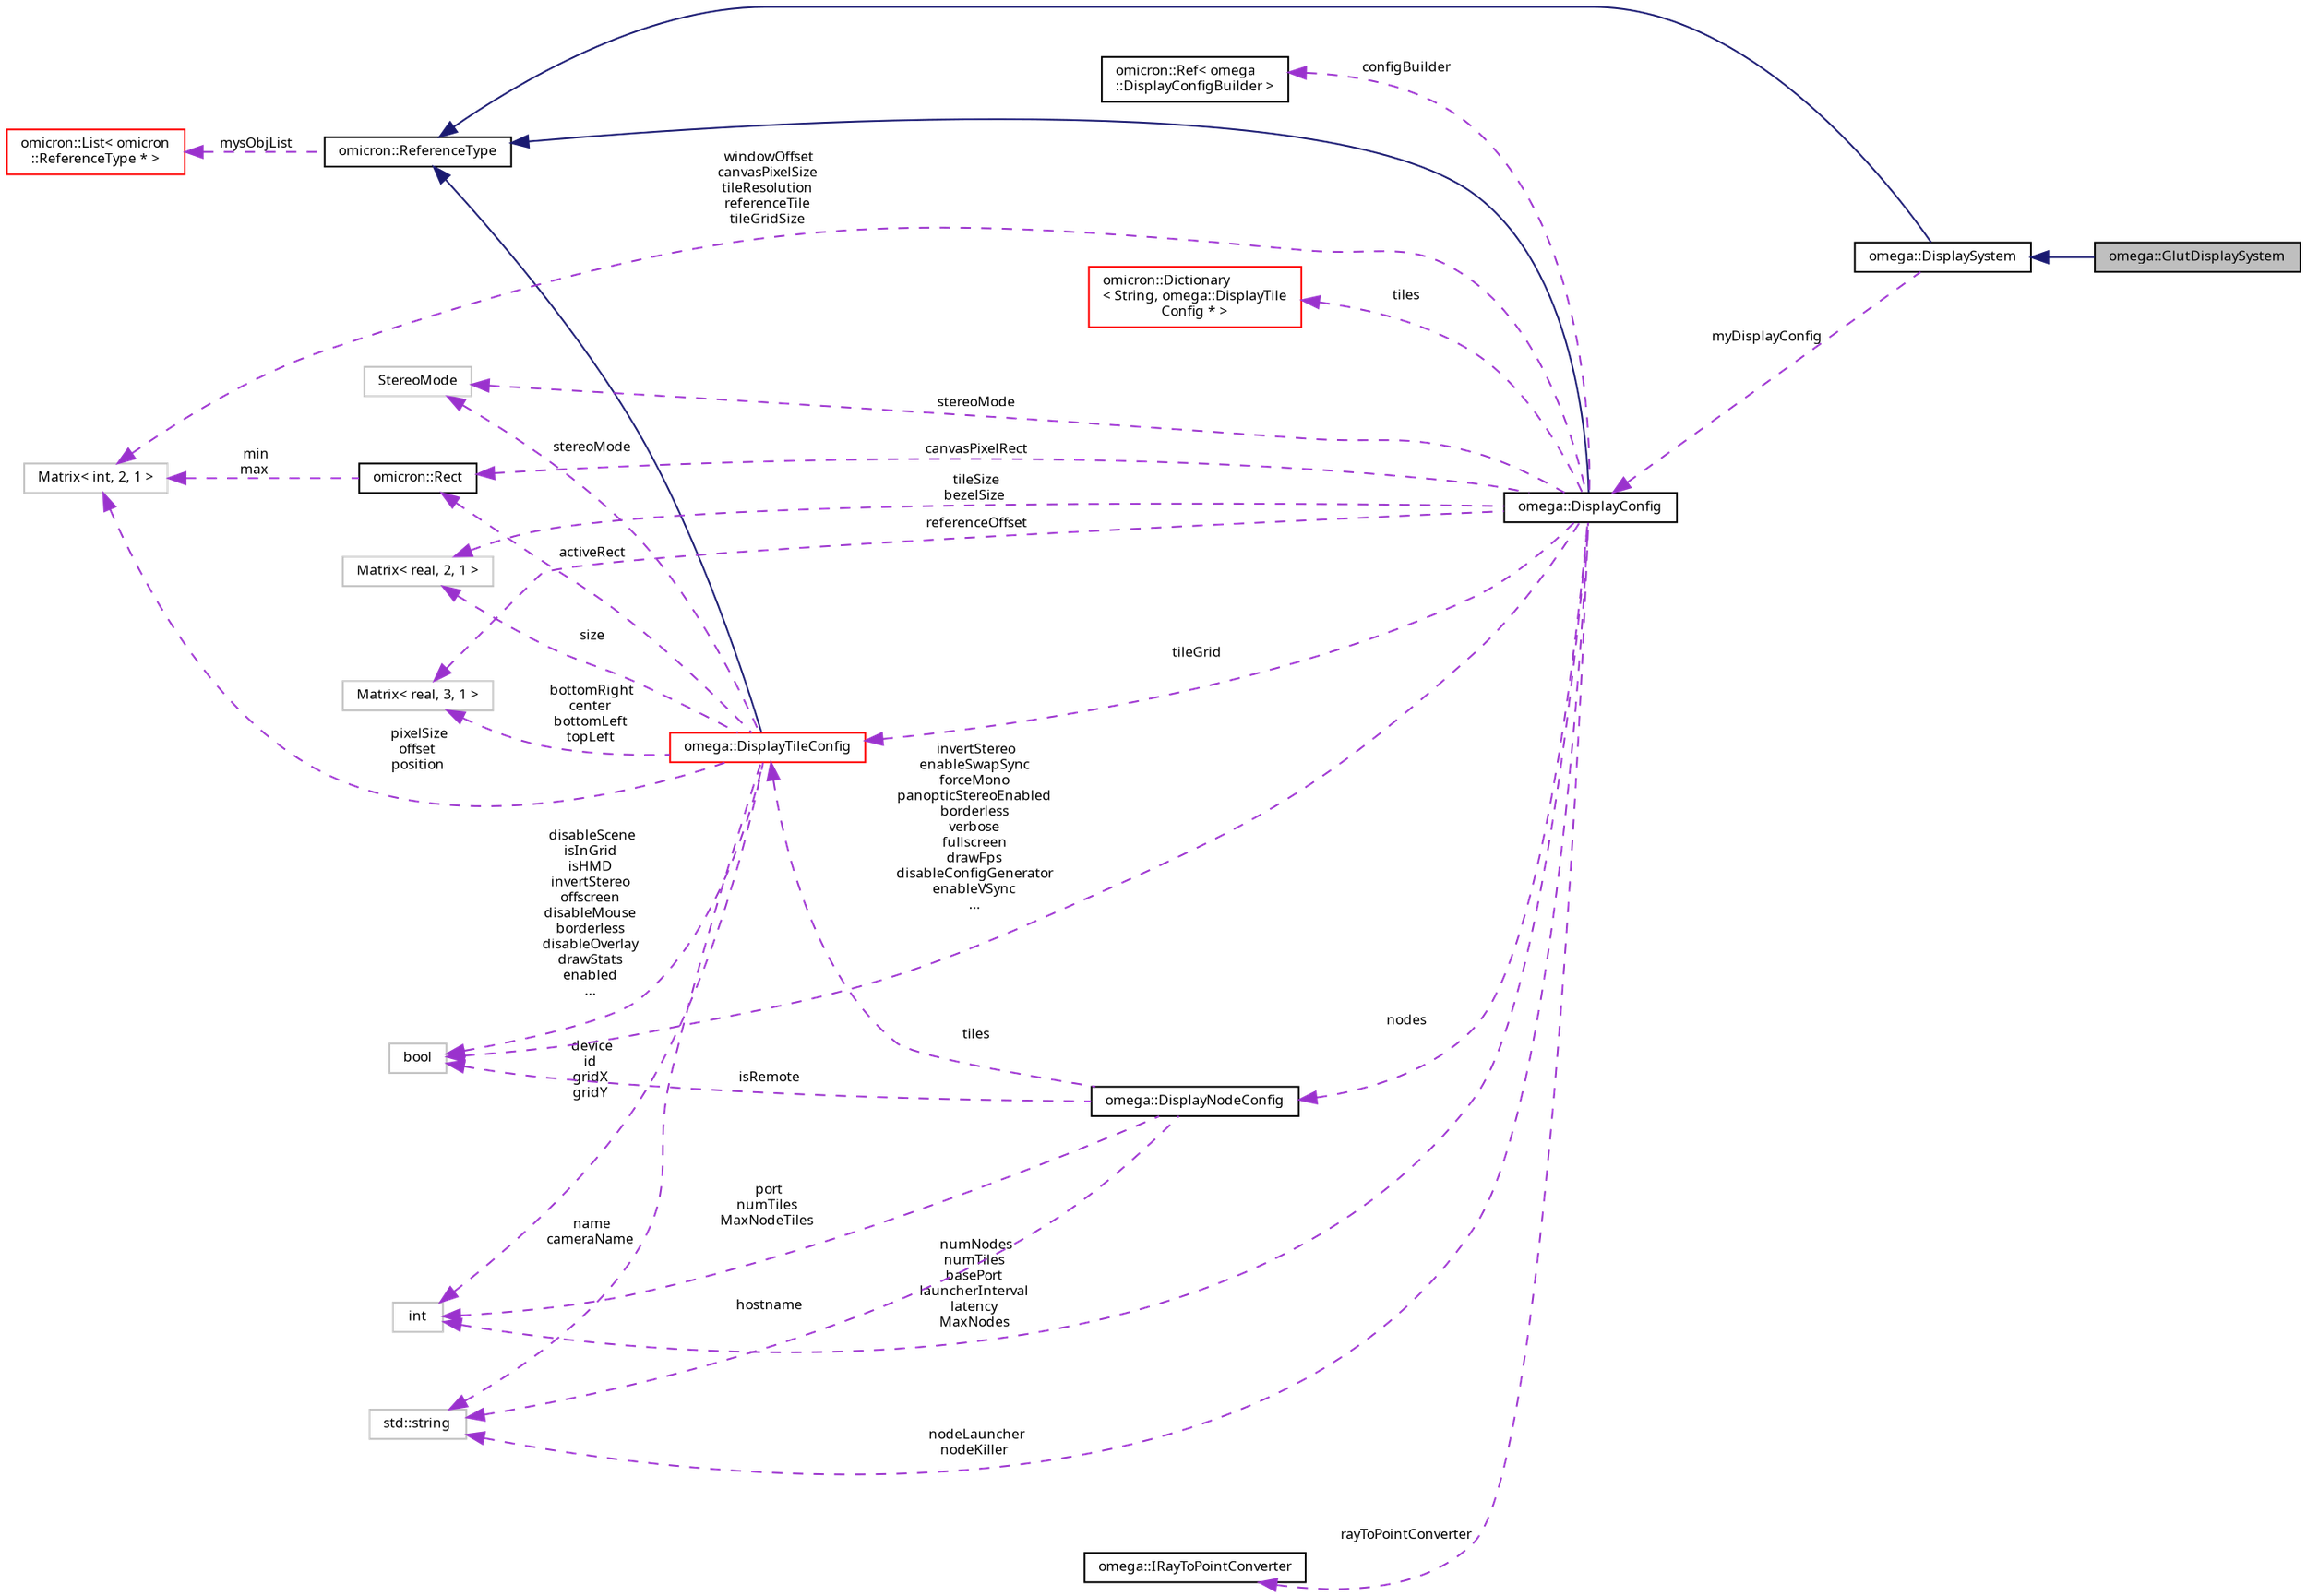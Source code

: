 digraph "omega::GlutDisplaySystem"
{
  bgcolor="transparent";
  edge [fontname="FreeSans.ttf",fontsize="8",labelfontname="FreeSans.ttf",labelfontsize="8"];
  node [fontname="FreeSans.ttf",fontsize="8",shape=record];
  rankdir="LR";
  Node1 [label="omega::GlutDisplaySystem",height=0.2,width=0.4,color="black", fillcolor="grey75", style="filled" fontcolor="black"];
  Node2 -> Node1 [dir="back",color="midnightblue",fontsize="8",style="solid",fontname="FreeSans.ttf"];
  Node2 [label="omega::DisplaySystem",height=0.2,width=0.4,color="black",URL="$classomega_1_1_display_system.html"];
  Node3 -> Node2 [dir="back",color="midnightblue",fontsize="8",style="solid",fontname="FreeSans.ttf"];
  Node3 [label="omicron::ReferenceType",height=0.2,width=0.4,color="black",URL="$classomicron_1_1_reference_type.html",tooltip="Implements a base class for reference-counted types. "];
  Node4 -> Node3 [dir="back",color="darkorchid3",fontsize="8",style="dashed",label=" mysObjList" ,fontname="FreeSans.ttf"];
  Node4 [label="omicron::List\< omicron\l::ReferenceType * \>",height=0.2,width=0.4,color="red",URL="$classomicron_1_1_list.html"];
  Node5 -> Node2 [dir="back",color="darkorchid3",fontsize="8",style="dashed",label=" myDisplayConfig" ,fontname="FreeSans.ttf"];
  Node5 [label="omega::DisplayConfig",height=0.2,width=0.4,color="black",URL="$classomega_1_1_display_config.html",tooltip="Stores omegalib display configuration data. "];
  Node3 -> Node5 [dir="back",color="midnightblue",fontsize="8",style="solid",fontname="FreeSans.ttf"];
  Node6 -> Node5 [dir="back",color="darkorchid3",fontsize="8",style="dashed",label=" tiles" ,fontname="FreeSans.ttf"];
  Node6 [label="omicron::Dictionary\l\< String, omega::DisplayTile\lConfig * \>",height=0.2,width=0.4,color="red",URL="$classomicron_1_1_dictionary.html"];
  Node7 -> Node5 [dir="back",color="darkorchid3",fontsize="8",style="dashed",label=" tileGrid" ,fontname="FreeSans.ttf"];
  Node7 [label="omega::DisplayTileConfig",height=0.2,width=0.4,color="red",URL="$classomega_1_1_display_tile_config.html"];
  Node3 -> Node7 [dir="back",color="midnightblue",fontsize="8",style="solid",fontname="FreeSans.ttf"];
  Node8 -> Node7 [dir="back",color="darkorchid3",fontsize="8",style="dashed",label=" activeRect" ,fontname="FreeSans.ttf"];
  Node8 [label="omicron::Rect",height=0.2,width=0.4,color="black",URL="$structomicron_1_1_rect.html",tooltip="Stores a rectangular region in integer units. "];
  Node9 -> Node8 [dir="back",color="darkorchid3",fontsize="8",style="dashed",label=" min\nmax" ,fontname="FreeSans.ttf"];
  Node9 [label="Matrix\< int, 2, 1 \>",height=0.2,width=0.4,color="grey75"];
  Node10 -> Node7 [dir="back",color="darkorchid3",fontsize="8",style="dashed",label=" stereoMode" ,fontname="FreeSans.ttf"];
  Node10 [label="StereoMode",height=0.2,width=0.4,color="grey75"];
  Node11 -> Node7 [dir="back",color="darkorchid3",fontsize="8",style="dashed",label=" size" ,fontname="FreeSans.ttf"];
  Node11 [label="Matrix\< real, 2, 1 \>",height=0.2,width=0.4,color="grey75"];
  Node12 -> Node7 [dir="back",color="darkorchid3",fontsize="8",style="dashed",label=" bottomRight\ncenter\nbottomLeft\ntopLeft" ,fontname="FreeSans.ttf"];
  Node12 [label="Matrix\< real, 3, 1 \>",height=0.2,width=0.4,color="grey75"];
  Node13 -> Node7 [dir="back",color="darkorchid3",fontsize="8",style="dashed",label=" device\nid\ngridX\ngridY" ,fontname="FreeSans.ttf"];
  Node13 [label="int",height=0.2,width=0.4,color="grey75"];
  Node14 -> Node7 [dir="back",color="darkorchid3",fontsize="8",style="dashed",label=" name\ncameraName" ,fontname="FreeSans.ttf"];
  Node14 [label="std::string",height=0.2,width=0.4,color="grey75",tooltip="STL class. "];
  Node15 -> Node7 [dir="back",color="darkorchid3",fontsize="8",style="dashed",label=" disableScene\nisInGrid\nisHMD\ninvertStereo\noffscreen\ndisableMouse\nborderless\ndisableOverlay\ndrawStats\nenabled\n..." ,fontname="FreeSans.ttf"];
  Node15 [label="bool",height=0.2,width=0.4,color="grey75"];
  Node9 -> Node7 [dir="back",color="darkorchid3",fontsize="8",style="dashed",label=" pixelSize\noffset\nposition" ,fontname="FreeSans.ttf"];
  Node8 -> Node5 [dir="back",color="darkorchid3",fontsize="8",style="dashed",label=" canvasPixelRect" ,fontname="FreeSans.ttf"];
  Node16 -> Node5 [dir="back",color="darkorchid3",fontsize="8",style="dashed",label=" rayToPointConverter" ,fontname="FreeSans.ttf"];
  Node16 [label="omega::IRayToPointConverter",height=0.2,width=0.4,color="black",URL="$classomega_1_1_i_ray_to_point_converter.html",tooltip="Public interface of objects providing a ray to display point conversion function. ..."];
  Node11 -> Node5 [dir="back",color="darkorchid3",fontsize="8",style="dashed",label=" tileSize\nbezelSize" ,fontname="FreeSans.ttf"];
  Node12 -> Node5 [dir="back",color="darkorchid3",fontsize="8",style="dashed",label=" referenceOffset" ,fontname="FreeSans.ttf"];
  Node13 -> Node5 [dir="back",color="darkorchid3",fontsize="8",style="dashed",label=" numNodes\nnumTiles\nbasePort\nlauncherInterval\nlatency\nMaxNodes" ,fontname="FreeSans.ttf"];
  Node14 -> Node5 [dir="back",color="darkorchid3",fontsize="8",style="dashed",label=" nodeLauncher\nnodeKiller" ,fontname="FreeSans.ttf"];
  Node15 -> Node5 [dir="back",color="darkorchid3",fontsize="8",style="dashed",label=" invertStereo\nenableSwapSync\nforceMono\npanopticStereoEnabled\nborderless\nverbose\nfullscreen\ndrawFps\ndisableConfigGenerator\nenableVSync\n..." ,fontname="FreeSans.ttf"];
  Node17 -> Node5 [dir="back",color="darkorchid3",fontsize="8",style="dashed",label=" configBuilder" ,fontname="FreeSans.ttf"];
  Node17 [label="omicron::Ref\< omega\l::DisplayConfigBuilder \>",height=0.2,width=0.4,color="black",URL="$classomicron_1_1_ref.html"];
  Node10 -> Node5 [dir="back",color="darkorchid3",fontsize="8",style="dashed",label=" stereoMode" ,fontname="FreeSans.ttf"];
  Node18 -> Node5 [dir="back",color="darkorchid3",fontsize="8",style="dashed",label=" nodes" ,fontname="FreeSans.ttf"];
  Node18 [label="omega::DisplayNodeConfig",height=0.2,width=0.4,color="black",URL="$structomega_1_1_display_node_config.html"];
  Node7 -> Node18 [dir="back",color="darkorchid3",fontsize="8",style="dashed",label=" tiles" ,fontname="FreeSans.ttf"];
  Node13 -> Node18 [dir="back",color="darkorchid3",fontsize="8",style="dashed",label=" port\nnumTiles\nMaxNodeTiles" ,fontname="FreeSans.ttf"];
  Node15 -> Node18 [dir="back",color="darkorchid3",fontsize="8",style="dashed",label=" isRemote" ,fontname="FreeSans.ttf"];
  Node14 -> Node18 [dir="back",color="darkorchid3",fontsize="8",style="dashed",label=" hostname" ,fontname="FreeSans.ttf"];
  Node9 -> Node5 [dir="back",color="darkorchid3",fontsize="8",style="dashed",label=" windowOffset\ncanvasPixelSize\ntileResolution\nreferenceTile\ntileGridSize" ,fontname="FreeSans.ttf"];
}
